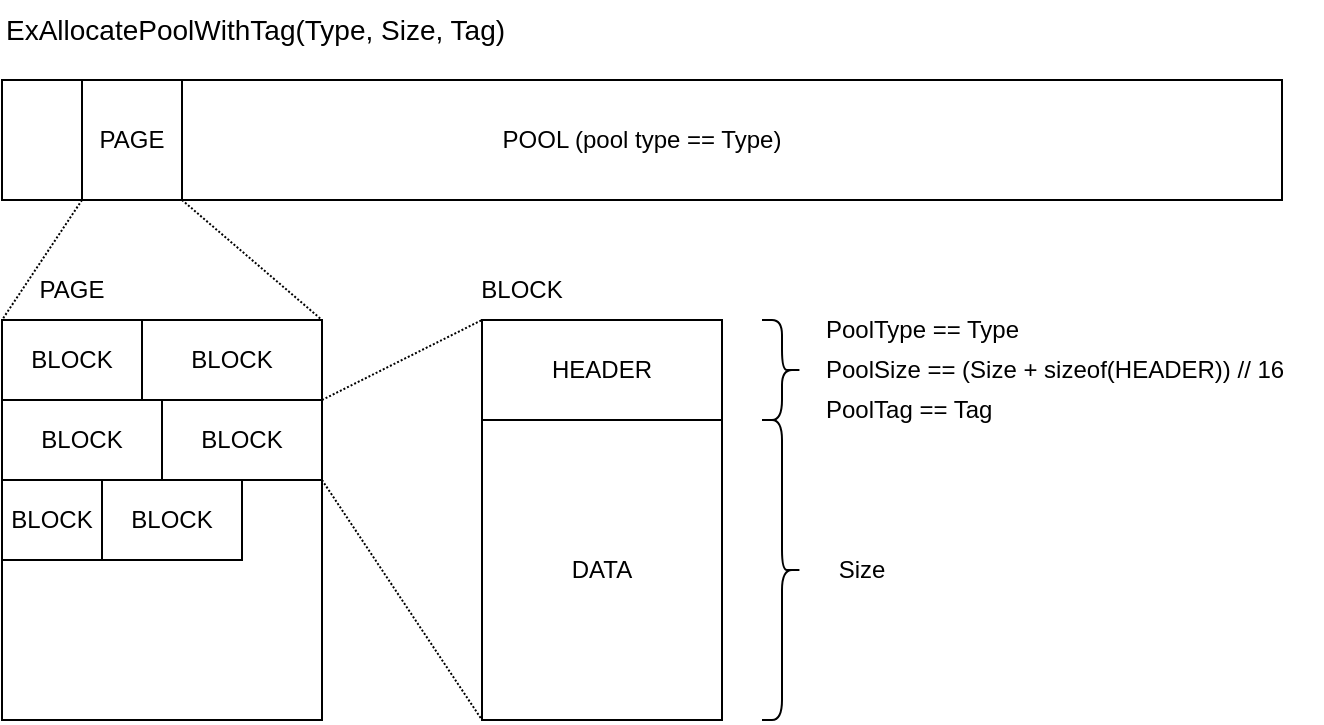 <mxfile version="13.4.2" type="device"><diagram id="wxOthLjR25LxXW0rB4ln" name="Page-1"><mxGraphModel dx="1037" dy="539" grid="1" gridSize="10" guides="1" tooltips="1" connect="1" arrows="1" fold="1" page="1" pageScale="1" pageWidth="850" pageHeight="1100" math="0" shadow="0"><root><mxCell id="0"/><mxCell id="1" parent="0"/><mxCell id="6oPeEt6YJh71csKcN5ny-1" value="&lt;font style=&quot;font-size: 14px&quot;&gt;ExAllocatePoolWithTag(Type, Size, Tag)&lt;/font&gt;" style="text;html=1;strokeColor=none;fillColor=none;align=left;verticalAlign=middle;whiteSpace=wrap;rounded=0;" vertex="1" parent="1"><mxGeometry x="80" y="160" width="310" height="30" as="geometry"/></mxCell><mxCell id="6oPeEt6YJh71csKcN5ny-2" value="POOL (pool type == Type)" style="rounded=0;whiteSpace=wrap;html=1;" vertex="1" parent="1"><mxGeometry x="80" y="200" width="640" height="60" as="geometry"/></mxCell><mxCell id="6oPeEt6YJh71csKcN5ny-5" value="" style="rounded=0;whiteSpace=wrap;html=1;fillColor=none;" vertex="1" parent="1"><mxGeometry x="80" y="320" width="160" height="200" as="geometry"/></mxCell><mxCell id="6oPeEt6YJh71csKcN5ny-7" style="rounded=0;orthogonalLoop=1;jettySize=auto;html=1;exitX=0;exitY=1;exitDx=0;exitDy=0;entryX=0;entryY=0;entryDx=0;entryDy=0;dashed=1;dashPattern=1 1;endArrow=none;endFill=0;" edge="1" parent="1" source="6oPeEt6YJh71csKcN5ny-6" target="6oPeEt6YJh71csKcN5ny-5"><mxGeometry relative="1" as="geometry"/></mxCell><mxCell id="6oPeEt6YJh71csKcN5ny-8" style="rounded=0;orthogonalLoop=1;jettySize=auto;html=1;exitX=1;exitY=1;exitDx=0;exitDy=0;entryX=1;entryY=0;entryDx=0;entryDy=0;dashed=1;dashPattern=1 1;endArrow=none;endFill=0;" edge="1" parent="1" source="6oPeEt6YJh71csKcN5ny-6" target="6oPeEt6YJh71csKcN5ny-5"><mxGeometry relative="1" as="geometry"/></mxCell><mxCell id="6oPeEt6YJh71csKcN5ny-6" value="PAGE" style="rounded=0;whiteSpace=wrap;html=1;fillColor=none;" vertex="1" parent="1"><mxGeometry x="120" y="200" width="50" height="60" as="geometry"/></mxCell><mxCell id="6oPeEt6YJh71csKcN5ny-9" value="BLOCK" style="rounded=0;whiteSpace=wrap;html=1;fillColor=none;" vertex="1" parent="1"><mxGeometry x="150" y="320" width="90" height="40" as="geometry"/></mxCell><mxCell id="6oPeEt6YJh71csKcN5ny-10" value="PAGE" style="text;html=1;strokeColor=none;fillColor=none;align=center;verticalAlign=middle;whiteSpace=wrap;rounded=0;" vertex="1" parent="1"><mxGeometry x="95" y="295" width="40" height="20" as="geometry"/></mxCell><mxCell id="6oPeEt6YJh71csKcN5ny-11" value="BLOCK" style="rounded=0;whiteSpace=wrap;html=1;fillColor=none;" vertex="1" parent="1"><mxGeometry x="80" y="320" width="70" height="40" as="geometry"/></mxCell><mxCell id="6oPeEt6YJh71csKcN5ny-12" value="BLOCK" style="rounded=0;whiteSpace=wrap;html=1;fillColor=none;" vertex="1" parent="1"><mxGeometry x="80" y="360" width="80" height="40" as="geometry"/></mxCell><mxCell id="6oPeEt6YJh71csKcN5ny-13" value="BLOCK" style="rounded=0;whiteSpace=wrap;html=1;fillColor=none;" vertex="1" parent="1"><mxGeometry x="80" y="400" width="50" height="40" as="geometry"/></mxCell><mxCell id="6oPeEt6YJh71csKcN5ny-20" style="edgeStyle=none;rounded=0;orthogonalLoop=1;jettySize=auto;html=1;exitX=1;exitY=0;exitDx=0;exitDy=0;entryX=0;entryY=0;entryDx=0;entryDy=0;dashed=1;dashPattern=1 1;endArrow=none;endFill=0;" edge="1" parent="1" source="6oPeEt6YJh71csKcN5ny-15" target="6oPeEt6YJh71csKcN5ny-17"><mxGeometry relative="1" as="geometry"/></mxCell><mxCell id="6oPeEt6YJh71csKcN5ny-28" style="edgeStyle=none;rounded=0;orthogonalLoop=1;jettySize=auto;html=1;exitX=1;exitY=1;exitDx=0;exitDy=0;entryX=0;entryY=1;entryDx=0;entryDy=0;dashed=1;dashPattern=1 1;endArrow=none;endFill=0;" edge="1" parent="1" source="6oPeEt6YJh71csKcN5ny-15" target="6oPeEt6YJh71csKcN5ny-19"><mxGeometry relative="1" as="geometry"/></mxCell><mxCell id="6oPeEt6YJh71csKcN5ny-15" value="BLOCK" style="rounded=0;whiteSpace=wrap;html=1;fillColor=none;" vertex="1" parent="1"><mxGeometry x="160" y="360" width="80" height="40" as="geometry"/></mxCell><mxCell id="6oPeEt6YJh71csKcN5ny-16" value="BLOCK" style="rounded=0;whiteSpace=wrap;html=1;fillColor=none;" vertex="1" parent="1"><mxGeometry x="130" y="400" width="70" height="40" as="geometry"/></mxCell><mxCell id="6oPeEt6YJh71csKcN5ny-17" value="HEADER" style="rounded=0;whiteSpace=wrap;html=1;fillColor=none;" vertex="1" parent="1"><mxGeometry x="320" y="320" width="120" height="50" as="geometry"/></mxCell><mxCell id="6oPeEt6YJh71csKcN5ny-18" value="BLOCK" style="text;html=1;strokeColor=none;fillColor=none;align=center;verticalAlign=middle;whiteSpace=wrap;rounded=0;" vertex="1" parent="1"><mxGeometry x="320" y="295" width="40" height="20" as="geometry"/></mxCell><mxCell id="6oPeEt6YJh71csKcN5ny-19" value="DATA" style="rounded=0;whiteSpace=wrap;html=1;fillColor=none;" vertex="1" parent="1"><mxGeometry x="320" y="370" width="120" height="150" as="geometry"/></mxCell><mxCell id="6oPeEt6YJh71csKcN5ny-22" value="" style="shape=curlyBracket;whiteSpace=wrap;html=1;rounded=1;fillColor=none;rotation=-180;" vertex="1" parent="1"><mxGeometry x="460" y="370" width="20" height="150" as="geometry"/></mxCell><mxCell id="6oPeEt6YJh71csKcN5ny-23" value="Size" style="text;html=1;strokeColor=none;fillColor=none;align=center;verticalAlign=middle;whiteSpace=wrap;rounded=0;" vertex="1" parent="1"><mxGeometry x="490" y="435" width="40" height="20" as="geometry"/></mxCell><mxCell id="6oPeEt6YJh71csKcN5ny-24" value="PoolType == Type" style="text;html=1;strokeColor=none;fillColor=none;align=left;verticalAlign=middle;whiteSpace=wrap;rounded=0;" vertex="1" parent="1"><mxGeometry x="490" y="315" width="110" height="20" as="geometry"/></mxCell><mxCell id="6oPeEt6YJh71csKcN5ny-25" value="PoolSize == (Size + sizeof(HEADER)) // 16" style="text;html=1;strokeColor=none;fillColor=none;align=left;verticalAlign=middle;whiteSpace=wrap;rounded=0;" vertex="1" parent="1"><mxGeometry x="490" y="335" width="250" height="20" as="geometry"/></mxCell><mxCell id="6oPeEt6YJh71csKcN5ny-26" value="PoolTag == Tag" style="text;html=1;strokeColor=none;fillColor=none;align=left;verticalAlign=middle;whiteSpace=wrap;rounded=0;" vertex="1" parent="1"><mxGeometry x="490" y="355" width="90" height="20" as="geometry"/></mxCell><mxCell id="6oPeEt6YJh71csKcN5ny-27" value="" style="shape=curlyBracket;whiteSpace=wrap;html=1;rounded=1;fillColor=none;align=left;rotation=-180;" vertex="1" parent="1"><mxGeometry x="460" y="320" width="20" height="50" as="geometry"/></mxCell></root></mxGraphModel></diagram></mxfile>